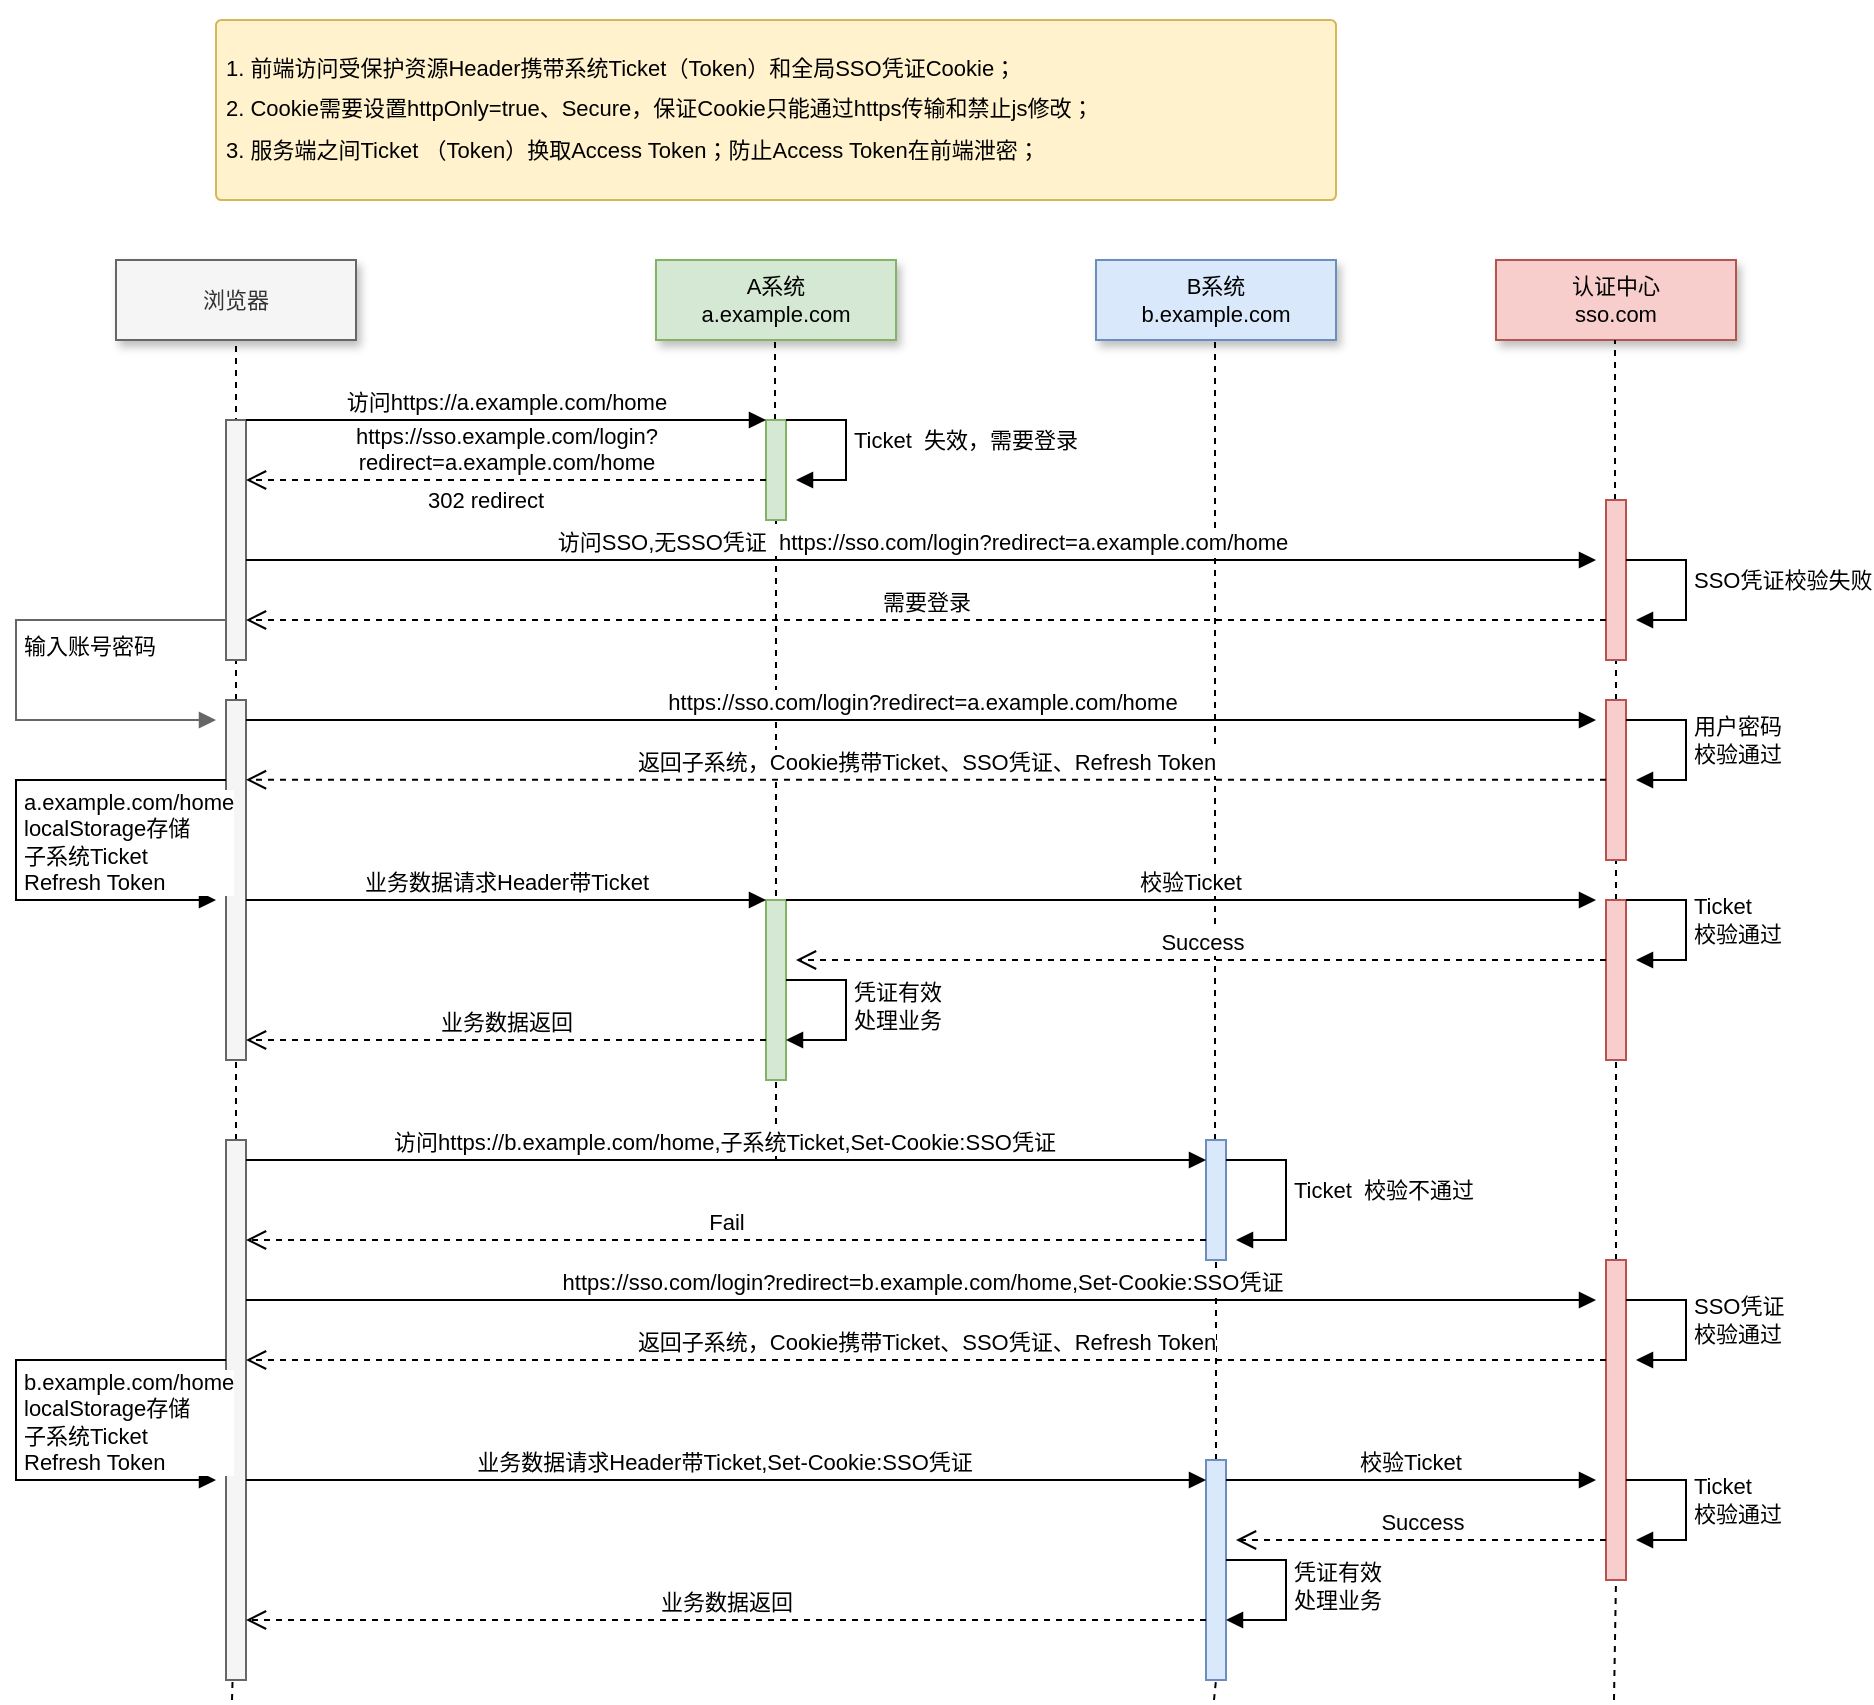 <mxfile version="22.1.4" type="github">
  <diagram name="第 1 页" id="4eC4Y5nyNUY1-vNa9eZq">
    <mxGraphModel dx="2492" dy="1085" grid="1" gridSize="10" guides="1" tooltips="1" connect="1" arrows="1" fold="1" page="1" pageScale="1" pageWidth="827" pageHeight="1169" math="0" shadow="0">
      <root>
        <mxCell id="0" />
        <mxCell id="1" parent="0" />
        <mxCell id="cjf3HgqTAm4N_7wbF4_n-6" value="" style="rounded=1;whiteSpace=wrap;html=1;fillColor=#fff2cc;strokeColor=#d6b656;arcSize=3;fontSize=11;" parent="1" vertex="1">
          <mxGeometry x="-40" y="80" width="560" height="90" as="geometry" />
        </mxCell>
        <mxCell id="cjf3HgqTAm4N_7wbF4_n-5" value="&lt;h1 style=&quot;font-size: 11px;&quot;&gt;&lt;font style=&quot;font-size: 11px; font-weight: normal;&quot;&gt;&lt;br style=&quot;font-size: 11px;&quot;&gt;&lt;/font&gt;&lt;/h1&gt;&lt;h1 style=&quot;font-size: 11px;&quot;&gt;&lt;font style=&quot;font-size: 11px; font-weight: normal;&quot;&gt;1. 前端访问受保护资源Header携带系统Ticket（Token）和全局SSO凭证Cookie；&lt;/font&gt;&lt;/h1&gt;&lt;h1 style=&quot;font-size: 11px;&quot;&gt;&lt;span style=&quot;font-weight: normal; font-size: 11px;&quot;&gt;2. Cookie需要设置httpOnly=true、Secure，保证Cookie只能通过https传输和禁止js修改；&lt;/span&gt;&lt;/h1&gt;&lt;div style=&quot;font-size: 11px;&quot;&gt;&lt;span style=&quot;background-color: initial; font-size: 11px;&quot;&gt;3. 服务端之间Ticket （Token）换取Access Token；防止Access Token在前端泄密；&lt;/span&gt;&lt;/div&gt;" style="text;html=1;strokeColor=none;fillColor=none;spacing=5;spacingTop=-20;whiteSpace=wrap;overflow=hidden;rounded=0;fontSize=11;" parent="1" vertex="1">
          <mxGeometry x="-40" y="80" width="540" height="100" as="geometry" />
        </mxCell>
        <mxCell id="cjf3HgqTAm4N_7wbF4_n-7" value="浏览器" style="rounded=0;whiteSpace=wrap;html=1;fillColor=#f5f5f5;shadow=1;strokeColor=#666666;fontColor=#333333;fontSize=11;" parent="1" vertex="1">
          <mxGeometry x="-90" y="200" width="120" height="40" as="geometry" />
        </mxCell>
        <mxCell id="cjf3HgqTAm4N_7wbF4_n-8" value="A系统&lt;br style=&quot;font-size: 11px;&quot;&gt;a.example.com" style="rounded=0;whiteSpace=wrap;html=1;fillColor=#d5e8d4;shadow=1;strokeColor=#82b366;fontSize=11;" parent="1" vertex="1">
          <mxGeometry x="180" y="200" width="120" height="40" as="geometry" />
        </mxCell>
        <mxCell id="cjf3HgqTAm4N_7wbF4_n-9" value="B系统&lt;br style=&quot;border-color: var(--border-color); font-size: 11px;&quot;&gt;b.example.com" style="rounded=0;whiteSpace=wrap;html=1;fillColor=#dae8fc;shadow=1;strokeColor=#6c8ebf;fontSize=11;" parent="1" vertex="1">
          <mxGeometry x="400" y="200" width="120" height="40" as="geometry" />
        </mxCell>
        <mxCell id="cjf3HgqTAm4N_7wbF4_n-10" value="认证中心&lt;br style=&quot;font-size: 11px;&quot;&gt;sso.com" style="rounded=0;whiteSpace=wrap;html=1;fillColor=#f8cecc;shadow=1;strokeColor=#b85450;fontSize=11;" parent="1" vertex="1">
          <mxGeometry x="600" y="200" width="120" height="40" as="geometry" />
        </mxCell>
        <mxCell id="leE8Cb88VZXqTR05hnTv-3" value="" style="endArrow=none;dashed=1;html=1;rounded=0;entryX=0.5;entryY=1;entryDx=0;entryDy=0;" parent="1" source="leE8Cb88VZXqTR05hnTv-28" target="cjf3HgqTAm4N_7wbF4_n-7" edge="1">
          <mxGeometry width="50" height="50" relative="1" as="geometry">
            <mxPoint x="-30" y="750" as="sourcePoint" />
            <mxPoint x="-5" y="290" as="targetPoint" />
          </mxGeometry>
        </mxCell>
        <mxCell id="leE8Cb88VZXqTR05hnTv-1" value="" style="html=1;points=[[0,0,0,0,5],[0,1,0,0,-5],[1,0,0,0,5],[1,1,0,0,-5]];perimeter=orthogonalPerimeter;outlineConnect=0;targetShapes=umlLifeline;portConstraint=eastwest;newEdgeStyle={&quot;curved&quot;:0,&quot;rounded&quot;:0};fillColor=#f5f5f5;fontColor=#333333;strokeColor=#666666;fontSize=11;" parent="1" vertex="1">
          <mxGeometry x="-35" y="280" width="10" height="120" as="geometry" />
        </mxCell>
        <mxCell id="leE8Cb88VZXqTR05hnTv-4" value="" style="endArrow=none;dashed=1;html=1;rounded=0;entryX=0.5;entryY=1;entryDx=0;entryDy=0;fontSize=11;" parent="1" source="leE8Cb88VZXqTR05hnTv-7" edge="1">
          <mxGeometry width="50" height="50" relative="1" as="geometry">
            <mxPoint x="239.5" y="750" as="sourcePoint" />
            <mxPoint x="239.5" y="240" as="targetPoint" />
          </mxGeometry>
        </mxCell>
        <mxCell id="leE8Cb88VZXqTR05hnTv-5" value="" style="endArrow=none;dashed=1;html=1;rounded=0;entryX=0.5;entryY=1;entryDx=0;entryDy=0;" parent="1" source="leE8Cb88VZXqTR05hnTv-49" edge="1">
          <mxGeometry width="50" height="50" relative="1" as="geometry">
            <mxPoint x="459" y="880" as="sourcePoint" />
            <mxPoint x="459.5" y="240" as="targetPoint" />
          </mxGeometry>
        </mxCell>
        <mxCell id="leE8Cb88VZXqTR05hnTv-6" value="" style="endArrow=none;dashed=1;html=1;rounded=0;entryX=0.5;entryY=1;entryDx=0;entryDy=0;" parent="1" source="leE8Cb88VZXqTR05hnTv-9" edge="1">
          <mxGeometry width="50" height="50" relative="1" as="geometry">
            <mxPoint x="659.5" y="750" as="sourcePoint" />
            <mxPoint x="659.5" y="240" as="targetPoint" />
          </mxGeometry>
        </mxCell>
        <mxCell id="leE8Cb88VZXqTR05hnTv-8" value="" style="endArrow=none;dashed=1;html=1;rounded=0;entryX=0.5;entryY=1;entryDx=0;entryDy=0;" parent="1" target="leE8Cb88VZXqTR05hnTv-7" edge="1">
          <mxGeometry width="50" height="50" relative="1" as="geometry">
            <mxPoint x="240" y="650" as="sourcePoint" />
            <mxPoint x="239.5" y="240" as="targetPoint" />
          </mxGeometry>
        </mxCell>
        <mxCell id="leE8Cb88VZXqTR05hnTv-7" value="" style="html=1;points=[[0,0,0,0,5],[0,1,0,0,-5],[1,0,0,0,5],[1,1,0,0,-5]];perimeter=orthogonalPerimeter;outlineConnect=0;targetShapes=umlLifeline;portConstraint=eastwest;newEdgeStyle={&quot;curved&quot;:0,&quot;rounded&quot;:0};fillColor=#d5e8d4;strokeColor=#82b366;fontSize=11;" parent="1" vertex="1">
          <mxGeometry x="235" y="280" width="10" height="50" as="geometry" />
        </mxCell>
        <mxCell id="leE8Cb88VZXqTR05hnTv-15" value="访问https://a.example.com/home" style="html=1;verticalAlign=bottom;endArrow=block;curved=0;rounded=0;fontSize=11;" parent="1" source="leE8Cb88VZXqTR05hnTv-1" target="leE8Cb88VZXqTR05hnTv-7" edge="1">
          <mxGeometry x="-0.003" width="80" relative="1" as="geometry">
            <mxPoint x="30" y="330" as="sourcePoint" />
            <mxPoint x="110" y="330" as="targetPoint" />
            <Array as="points">
              <mxPoint x="70" y="280" />
            </Array>
            <mxPoint as="offset" />
          </mxGeometry>
        </mxCell>
        <mxCell id="leE8Cb88VZXqTR05hnTv-20" value="Ticket&amp;nbsp; 失效，需要登录" style="html=1;align=left;spacingLeft=2;endArrow=block;rounded=0;edgeStyle=orthogonalEdgeStyle;curved=0;rounded=0;fontSize=11;" parent="1" edge="1">
          <mxGeometry x="-0.06" relative="1" as="geometry">
            <mxPoint x="245" y="280" as="sourcePoint" />
            <Array as="points">
              <mxPoint x="275" y="310" />
            </Array>
            <mxPoint x="250" y="310" as="targetPoint" />
            <mxPoint as="offset" />
          </mxGeometry>
        </mxCell>
        <mxCell id="leE8Cb88VZXqTR05hnTv-22" value="302 redirect" style="text;html=1;strokeColor=none;fillColor=none;align=center;verticalAlign=middle;whiteSpace=wrap;rounded=0;fontSize=11;" parent="1" vertex="1">
          <mxGeometry x="60" y="305" width="70" height="30" as="geometry" />
        </mxCell>
        <mxCell id="leE8Cb88VZXqTR05hnTv-23" value="" style="endArrow=none;dashed=1;html=1;rounded=0;entryX=0.5;entryY=1;entryDx=0;entryDy=0;" parent="1" source="leE8Cb88VZXqTR05hnTv-30" target="leE8Cb88VZXqTR05hnTv-9" edge="1">
          <mxGeometry width="50" height="50" relative="1" as="geometry">
            <mxPoint x="659.5" y="750" as="sourcePoint" />
            <mxPoint x="659.5" y="240" as="targetPoint" />
          </mxGeometry>
        </mxCell>
        <mxCell id="leE8Cb88VZXqTR05hnTv-9" value="" style="html=1;points=[[0,0,0,0,5],[0,1,0,0,-5],[1,0,0,0,5],[1,1,0,0,-5]];perimeter=orthogonalPerimeter;outlineConnect=0;targetShapes=umlLifeline;portConstraint=eastwest;newEdgeStyle={&quot;curved&quot;:0,&quot;rounded&quot;:0};fillColor=#f8cecc;strokeColor=#b85450;fontSize=11;" parent="1" vertex="1">
          <mxGeometry x="655" y="320" width="10" height="80" as="geometry" />
        </mxCell>
        <mxCell id="leE8Cb88VZXqTR05hnTv-25" value="访问SSO,无SSO凭证&amp;nbsp; https://sso.com/login?redirect=a.example.com/home" style="html=1;verticalAlign=bottom;endArrow=block;curved=0;rounded=0;" parent="1" edge="1">
          <mxGeometry width="80" relative="1" as="geometry">
            <mxPoint x="-25" y="350" as="sourcePoint" />
            <mxPoint x="650" y="350" as="targetPoint" />
          </mxGeometry>
        </mxCell>
        <mxCell id="leE8Cb88VZXqTR05hnTv-26" value="SSO凭证校验失败" style="html=1;align=left;spacingLeft=2;endArrow=block;rounded=0;edgeStyle=orthogonalEdgeStyle;curved=0;rounded=0;fontSize=11;" parent="1" edge="1">
          <mxGeometry x="-0.06" relative="1" as="geometry">
            <mxPoint x="665" y="350" as="sourcePoint" />
            <Array as="points">
              <mxPoint x="695" y="380" />
            </Array>
            <mxPoint x="670" y="380" as="targetPoint" />
            <mxPoint as="offset" />
          </mxGeometry>
        </mxCell>
        <mxCell id="leE8Cb88VZXqTR05hnTv-27" value="需要登录" style="html=1;verticalAlign=bottom;endArrow=open;dashed=1;endSize=8;curved=0;rounded=0;" parent="1" target="leE8Cb88VZXqTR05hnTv-1" edge="1">
          <mxGeometry relative="1" as="geometry">
            <mxPoint x="655" y="380" as="sourcePoint" />
            <mxPoint x="-20" y="380" as="targetPoint" />
            <mxPoint as="offset" />
          </mxGeometry>
        </mxCell>
        <mxCell id="leE8Cb88VZXqTR05hnTv-29" value="" style="endArrow=none;dashed=1;html=1;rounded=0;entryX=0.5;entryY=1;entryDx=0;entryDy=0;" parent="1" source="leE8Cb88VZXqTR05hnTv-46" target="leE8Cb88VZXqTR05hnTv-28" edge="1">
          <mxGeometry width="50" height="50" relative="1" as="geometry">
            <mxPoint x="-31" y="880" as="sourcePoint" />
            <mxPoint x="-30" y="240" as="targetPoint" />
          </mxGeometry>
        </mxCell>
        <mxCell id="leE8Cb88VZXqTR05hnTv-28" value="" style="html=1;points=[[0,0,0,0,5],[0,1,0,0,-5],[1,0,0,0,5],[1,1,0,0,-5]];perimeter=orthogonalPerimeter;outlineConnect=0;targetShapes=umlLifeline;portConstraint=eastwest;newEdgeStyle={&quot;curved&quot;:0,&quot;rounded&quot;:0};fillColor=#f5f5f5;fontColor=#333333;strokeColor=#666666;fontSize=11;" parent="1" vertex="1">
          <mxGeometry x="-35" y="420" width="10" height="180" as="geometry" />
        </mxCell>
        <mxCell id="leE8Cb88VZXqTR05hnTv-31" value="" style="endArrow=none;dashed=1;html=1;rounded=0;entryX=0.5;entryY=1;entryDx=0;entryDy=0;" parent="1" source="leE8Cb88VZXqTR05hnTv-39" target="leE8Cb88VZXqTR05hnTv-30" edge="1">
          <mxGeometry width="50" height="50" relative="1" as="geometry">
            <mxPoint x="659.5" y="750" as="sourcePoint" />
            <mxPoint x="660" y="400" as="targetPoint" />
          </mxGeometry>
        </mxCell>
        <mxCell id="leE8Cb88VZXqTR05hnTv-30" value="" style="html=1;points=[[0,0,0,0,5],[0,1,0,0,-5],[1,0,0,0,5],[1,1,0,0,-5]];perimeter=orthogonalPerimeter;outlineConnect=0;targetShapes=umlLifeline;portConstraint=eastwest;newEdgeStyle={&quot;curved&quot;:0,&quot;rounded&quot;:0};fillColor=#f8cecc;strokeColor=#b85450;fontSize=11;" parent="1" vertex="1">
          <mxGeometry x="655" y="420" width="10" height="80" as="geometry" />
        </mxCell>
        <mxCell id="leE8Cb88VZXqTR05hnTv-32" value="https://sso.com/login?redirect=a.example.com/home" style="html=1;verticalAlign=bottom;endArrow=block;curved=0;rounded=0;" parent="1" edge="1">
          <mxGeometry width="80" relative="1" as="geometry">
            <mxPoint x="-25" y="430" as="sourcePoint" />
            <mxPoint x="650" y="430" as="targetPoint" />
          </mxGeometry>
        </mxCell>
        <mxCell id="leE8Cb88VZXqTR05hnTv-33" value="输入账号密码" style="html=1;align=left;spacingLeft=2;endArrow=block;rounded=0;edgeStyle=orthogonalEdgeStyle;curved=0;rounded=0;fontSize=11;fillColor=#f5f5f5;strokeColor=#666666;" parent="1" edge="1">
          <mxGeometry x="0.003" relative="1" as="geometry">
            <mxPoint x="-35" y="400" as="sourcePoint" />
            <Array as="points">
              <mxPoint x="-35" y="380" />
              <mxPoint x="-140" y="380" />
              <mxPoint x="-140" y="430" />
              <mxPoint x="-40" y="430" />
            </Array>
            <mxPoint x="-40" y="430" as="targetPoint" />
            <mxPoint as="offset" />
          </mxGeometry>
        </mxCell>
        <mxCell id="leE8Cb88VZXqTR05hnTv-34" value="用户密码&lt;br&gt;校验通过" style="html=1;align=left;spacingLeft=2;endArrow=block;rounded=0;edgeStyle=orthogonalEdgeStyle;curved=0;rounded=0;fontSize=11;" parent="1" edge="1">
          <mxGeometry x="-0.06" relative="1" as="geometry">
            <mxPoint x="665" y="430" as="sourcePoint" />
            <Array as="points">
              <mxPoint x="695" y="430" />
              <mxPoint x="695" y="460" />
              <mxPoint x="670" y="460" />
            </Array>
            <mxPoint x="670" y="460" as="targetPoint" />
            <mxPoint as="offset" />
          </mxGeometry>
        </mxCell>
        <mxCell id="leE8Cb88VZXqTR05hnTv-35" value="返回子系统，Cookie携带Ticket、SSO凭证、Refresh Token" style="html=1;verticalAlign=bottom;endArrow=open;dashed=1;endSize=8;curved=0;rounded=0;" parent="1" edge="1">
          <mxGeometry relative="1" as="geometry">
            <mxPoint x="655" y="459.87" as="sourcePoint" />
            <mxPoint x="-25" y="459.87" as="targetPoint" />
            <mxPoint as="offset" />
          </mxGeometry>
        </mxCell>
        <mxCell id="leE8Cb88VZXqTR05hnTv-36" value="a.example.com/home&lt;br&gt;localStorage存储&lt;br&gt;子系统Ticket&lt;br&gt;Refresh Token" style="html=1;align=left;spacingLeft=2;endArrow=block;rounded=0;edgeStyle=orthogonalEdgeStyle;curved=0;rounded=0;fontSize=11;" parent="1" source="leE8Cb88VZXqTR05hnTv-28" edge="1">
          <mxGeometry x="0.021" relative="1" as="geometry">
            <mxPoint x="-35" y="500" as="sourcePoint" />
            <Array as="points">
              <mxPoint x="-140" y="460" />
              <mxPoint x="-140" y="520" />
            </Array>
            <mxPoint x="-40" y="520" as="targetPoint" />
            <mxPoint as="offset" />
          </mxGeometry>
        </mxCell>
        <mxCell id="leE8Cb88VZXqTR05hnTv-37" value="" style="html=1;points=[[0,0,0,0,5],[0,1,0,0,-5],[1,0,0,0,5],[1,1,0,0,-5]];perimeter=orthogonalPerimeter;outlineConnect=0;targetShapes=umlLifeline;portConstraint=eastwest;newEdgeStyle={&quot;curved&quot;:0,&quot;rounded&quot;:0};fillColor=#d5e8d4;strokeColor=#82b366;fontSize=11;" parent="1" vertex="1">
          <mxGeometry x="235" y="520" width="10" height="90" as="geometry" />
        </mxCell>
        <mxCell id="leE8Cb88VZXqTR05hnTv-38" value="业务数据请求Header带Ticket" style="html=1;verticalAlign=bottom;endArrow=block;curved=0;rounded=0;fontSize=11;" parent="1" edge="1">
          <mxGeometry x="-0.004" width="80" relative="1" as="geometry">
            <mxPoint x="-25" y="520" as="sourcePoint" />
            <mxPoint x="235" y="520" as="targetPoint" />
            <Array as="points">
              <mxPoint x="70" y="520" />
            </Array>
            <mxPoint as="offset" />
          </mxGeometry>
        </mxCell>
        <mxCell id="leE8Cb88VZXqTR05hnTv-40" value="" style="endArrow=none;dashed=1;html=1;rounded=0;entryX=0.5;entryY=1;entryDx=0;entryDy=0;" parent="1" source="leE8Cb88VZXqTR05hnTv-55" target="leE8Cb88VZXqTR05hnTv-39" edge="1">
          <mxGeometry width="50" height="50" relative="1" as="geometry">
            <mxPoint x="659" y="880" as="sourcePoint" />
            <mxPoint x="660" y="500" as="targetPoint" />
          </mxGeometry>
        </mxCell>
        <mxCell id="leE8Cb88VZXqTR05hnTv-39" value="" style="html=1;points=[[0,0,0,0,5],[0,1,0,0,-5],[1,0,0,0,5],[1,1,0,0,-5]];perimeter=orthogonalPerimeter;outlineConnect=0;targetShapes=umlLifeline;portConstraint=eastwest;newEdgeStyle={&quot;curved&quot;:0,&quot;rounded&quot;:0};fillColor=#f8cecc;strokeColor=#b85450;fontSize=11;" parent="1" vertex="1">
          <mxGeometry x="655" y="520" width="10" height="80" as="geometry" />
        </mxCell>
        <mxCell id="leE8Cb88VZXqTR05hnTv-41" value="校验Ticket" style="html=1;verticalAlign=bottom;endArrow=block;curved=0;rounded=0;fontSize=11;" parent="1" edge="1">
          <mxGeometry x="-0.004" width="80" relative="1" as="geometry">
            <mxPoint x="245" y="520" as="sourcePoint" />
            <mxPoint x="650" y="520" as="targetPoint" />
            <Array as="points">
              <mxPoint x="340" y="520" />
            </Array>
            <mxPoint as="offset" />
          </mxGeometry>
        </mxCell>
        <mxCell id="leE8Cb88VZXqTR05hnTv-42" value="Ticket&lt;br&gt;校验通过" style="html=1;align=left;spacingLeft=2;endArrow=block;rounded=0;edgeStyle=orthogonalEdgeStyle;curved=0;rounded=0;fontSize=11;" parent="1" edge="1">
          <mxGeometry x="-0.06" relative="1" as="geometry">
            <mxPoint x="665" y="520" as="sourcePoint" />
            <Array as="points">
              <mxPoint x="695" y="550" />
            </Array>
            <mxPoint x="670" y="550" as="targetPoint" />
            <mxPoint as="offset" />
          </mxGeometry>
        </mxCell>
        <mxCell id="leE8Cb88VZXqTR05hnTv-43" value="Success" style="html=1;verticalAlign=bottom;endArrow=open;dashed=1;endSize=8;curved=0;rounded=0;" parent="1" edge="1">
          <mxGeometry relative="1" as="geometry">
            <mxPoint x="655" y="550" as="sourcePoint" />
            <mxPoint x="250" y="550" as="targetPoint" />
          </mxGeometry>
        </mxCell>
        <mxCell id="leE8Cb88VZXqTR05hnTv-44" value="凭证有效&lt;br&gt;处理业务" style="html=1;align=left;spacingLeft=2;endArrow=block;rounded=0;edgeStyle=orthogonalEdgeStyle;curved=0;rounded=0;fontSize=11;" parent="1" target="leE8Cb88VZXqTR05hnTv-37" edge="1">
          <mxGeometry x="-0.06" relative="1" as="geometry">
            <mxPoint x="245" y="560" as="sourcePoint" />
            <Array as="points">
              <mxPoint x="275" y="560" />
              <mxPoint x="275" y="590" />
            </Array>
            <mxPoint x="250" y="590" as="targetPoint" />
            <mxPoint as="offset" />
          </mxGeometry>
        </mxCell>
        <mxCell id="leE8Cb88VZXqTR05hnTv-45" value="业务数据返回" style="html=1;verticalAlign=bottom;endArrow=open;dashed=1;endSize=8;curved=0;rounded=0;" parent="1" target="leE8Cb88VZXqTR05hnTv-28" edge="1">
          <mxGeometry relative="1" as="geometry">
            <mxPoint x="235" y="590" as="sourcePoint" />
            <mxPoint y="590" as="targetPoint" />
          </mxGeometry>
        </mxCell>
        <mxCell id="leE8Cb88VZXqTR05hnTv-47" value="" style="endArrow=none;dashed=1;html=1;rounded=0;entryX=0.5;entryY=1;entryDx=0;entryDy=0;" parent="1" target="leE8Cb88VZXqTR05hnTv-46" edge="1">
          <mxGeometry width="50" height="50" relative="1" as="geometry">
            <mxPoint x="-32" y="920" as="sourcePoint" />
            <mxPoint x="-30" y="600" as="targetPoint" />
            <Array as="points">
              <mxPoint x="-30" y="850" />
            </Array>
          </mxGeometry>
        </mxCell>
        <mxCell id="leE8Cb88VZXqTR05hnTv-46" value="" style="html=1;points=[[0,0,0,0,5],[0,1,0,0,-5],[1,0,0,0,5],[1,1,0,0,-5]];perimeter=orthogonalPerimeter;outlineConnect=0;targetShapes=umlLifeline;portConstraint=eastwest;newEdgeStyle={&quot;curved&quot;:0,&quot;rounded&quot;:0};fillColor=#f5f5f5;fontColor=#333333;strokeColor=#666666;fontSize=11;" parent="1" vertex="1">
          <mxGeometry x="-35" y="640" width="10" height="270" as="geometry" />
        </mxCell>
        <mxCell id="leE8Cb88VZXqTR05hnTv-50" value="" style="endArrow=none;dashed=1;html=1;rounded=0;entryX=0.5;entryY=1;entryDx=0;entryDy=0;" parent="1" source="leE8Cb88VZXqTR05hnTv-60" target="leE8Cb88VZXqTR05hnTv-49" edge="1">
          <mxGeometry width="50" height="50" relative="1" as="geometry">
            <mxPoint x="459" y="880" as="sourcePoint" />
            <mxPoint x="459.5" y="240" as="targetPoint" />
          </mxGeometry>
        </mxCell>
        <mxCell id="leE8Cb88VZXqTR05hnTv-49" value="" style="html=1;points=[[0,0,0,0,5],[0,1,0,0,-5],[1,0,0,0,5],[1,1,0,0,-5]];perimeter=orthogonalPerimeter;outlineConnect=0;targetShapes=umlLifeline;portConstraint=eastwest;newEdgeStyle={&quot;curved&quot;:0,&quot;rounded&quot;:0};fillColor=#dae8fc;strokeColor=#6c8ebf;fontSize=11;" parent="1" vertex="1">
          <mxGeometry x="455" y="640" width="10" height="60" as="geometry" />
        </mxCell>
        <mxCell id="leE8Cb88VZXqTR05hnTv-51" value="访问https://b.example.com/home,子系统Ticket,Set-Cookie:SSO凭证" style="html=1;verticalAlign=bottom;endArrow=block;curved=0;rounded=0;fontSize=11;" parent="1" target="leE8Cb88VZXqTR05hnTv-49" edge="1">
          <mxGeometry x="-0.005" width="80" relative="1" as="geometry">
            <mxPoint x="-25" y="650" as="sourcePoint" />
            <mxPoint x="235" y="650" as="targetPoint" />
            <Array as="points">
              <mxPoint x="70" y="650" />
            </Array>
            <mxPoint as="offset" />
          </mxGeometry>
        </mxCell>
        <mxCell id="leE8Cb88VZXqTR05hnTv-52" value="Ticket&amp;nbsp; 校验不通过" style="html=1;align=left;spacingLeft=2;endArrow=block;rounded=0;edgeStyle=orthogonalEdgeStyle;curved=0;rounded=0;fontSize=11;" parent="1" edge="1">
          <mxGeometry x="-0.053" relative="1" as="geometry">
            <mxPoint x="465" y="650" as="sourcePoint" />
            <Array as="points">
              <mxPoint x="495" y="650" />
              <mxPoint x="495" y="690" />
              <mxPoint x="470" y="690" />
            </Array>
            <mxPoint x="470" y="690" as="targetPoint" />
            <mxPoint as="offset" />
          </mxGeometry>
        </mxCell>
        <mxCell id="leE8Cb88VZXqTR05hnTv-53" value="https://sso.example.com/login?&lt;br&gt;redirect=a.example.com/home" style="html=1;verticalAlign=bottom;endArrow=open;dashed=1;endSize=8;curved=0;rounded=0;" parent="1" edge="1">
          <mxGeometry relative="1" as="geometry">
            <mxPoint x="235" y="310" as="sourcePoint" />
            <mxPoint x="-25" y="310" as="targetPoint" />
          </mxGeometry>
        </mxCell>
        <mxCell id="leE8Cb88VZXqTR05hnTv-54" value="Fail" style="html=1;verticalAlign=bottom;endArrow=open;dashed=1;endSize=8;curved=0;rounded=0;" parent="1" target="leE8Cb88VZXqTR05hnTv-46" edge="1">
          <mxGeometry relative="1" as="geometry">
            <mxPoint x="455" y="690" as="sourcePoint" />
            <mxPoint x="195" y="690" as="targetPoint" />
          </mxGeometry>
        </mxCell>
        <mxCell id="leE8Cb88VZXqTR05hnTv-56" value="" style="endArrow=none;dashed=1;html=1;rounded=0;entryX=0.5;entryY=1;entryDx=0;entryDy=0;" parent="1" target="leE8Cb88VZXqTR05hnTv-55" edge="1">
          <mxGeometry width="50" height="50" relative="1" as="geometry">
            <mxPoint x="659" y="920" as="sourcePoint" />
            <mxPoint x="660" y="600" as="targetPoint" />
          </mxGeometry>
        </mxCell>
        <mxCell id="leE8Cb88VZXqTR05hnTv-55" value="" style="html=1;points=[[0,0,0,0,5],[0,1,0,0,-5],[1,0,0,0,5],[1,1,0,0,-5]];perimeter=orthogonalPerimeter;outlineConnect=0;targetShapes=umlLifeline;portConstraint=eastwest;newEdgeStyle={&quot;curved&quot;:0,&quot;rounded&quot;:0};fillColor=#f8cecc;strokeColor=#b85450;fontSize=11;" parent="1" vertex="1">
          <mxGeometry x="655" y="700" width="10" height="160" as="geometry" />
        </mxCell>
        <mxCell id="leE8Cb88VZXqTR05hnTv-57" value="SSO凭证&lt;br&gt;校验通过" style="html=1;align=left;spacingLeft=2;endArrow=block;rounded=0;edgeStyle=orthogonalEdgeStyle;curved=0;rounded=0;fontSize=11;" parent="1" edge="1">
          <mxGeometry x="-0.06" relative="1" as="geometry">
            <mxPoint x="665" y="720" as="sourcePoint" />
            <Array as="points">
              <mxPoint x="695" y="750" />
            </Array>
            <mxPoint x="670" y="750" as="targetPoint" />
            <mxPoint as="offset" />
          </mxGeometry>
        </mxCell>
        <mxCell id="leE8Cb88VZXqTR05hnTv-58" value="https://sso.com/login?redirect=b.example.com/home,Set-Cookie:SSO凭证" style="html=1;verticalAlign=bottom;endArrow=block;curved=0;rounded=0;" parent="1" edge="1">
          <mxGeometry x="0.0" width="80" relative="1" as="geometry">
            <mxPoint x="-25" y="720" as="sourcePoint" />
            <mxPoint x="650" y="720" as="targetPoint" />
            <mxPoint as="offset" />
          </mxGeometry>
        </mxCell>
        <mxCell id="leE8Cb88VZXqTR05hnTv-59" value="返回子系统，Cookie携带Ticket、SSO凭证、Refresh Token" style="html=1;verticalAlign=bottom;endArrow=open;dashed=1;endSize=8;curved=0;rounded=0;" parent="1" target="leE8Cb88VZXqTR05hnTv-46" edge="1">
          <mxGeometry relative="1" as="geometry">
            <mxPoint x="655" y="750" as="sourcePoint" />
            <mxPoint x="480" y="750" as="targetPoint" />
            <mxPoint as="offset" />
          </mxGeometry>
        </mxCell>
        <mxCell id="leE8Cb88VZXqTR05hnTv-61" value="" style="endArrow=none;dashed=1;html=1;rounded=0;entryX=0.5;entryY=1;entryDx=0;entryDy=0;" parent="1" target="leE8Cb88VZXqTR05hnTv-60" edge="1">
          <mxGeometry width="50" height="50" relative="1" as="geometry">
            <mxPoint x="459" y="920" as="sourcePoint" />
            <mxPoint x="460" y="700" as="targetPoint" />
          </mxGeometry>
        </mxCell>
        <mxCell id="leE8Cb88VZXqTR05hnTv-60" value="" style="html=1;points=[[0,0,0,0,5],[0,1,0,0,-5],[1,0,0,0,5],[1,1,0,0,-5]];perimeter=orthogonalPerimeter;outlineConnect=0;targetShapes=umlLifeline;portConstraint=eastwest;newEdgeStyle={&quot;curved&quot;:0,&quot;rounded&quot;:0};fillColor=#dae8fc;strokeColor=#6c8ebf;fontSize=11;" parent="1" vertex="1">
          <mxGeometry x="455" y="800" width="10" height="110" as="geometry" />
        </mxCell>
        <mxCell id="leE8Cb88VZXqTR05hnTv-68" value="b.example.com/home&lt;br&gt;localStorage存储&lt;br&gt;子系统Ticket&lt;br&gt;Refresh Token" style="html=1;align=left;spacingLeft=2;endArrow=block;rounded=0;edgeStyle=orthogonalEdgeStyle;curved=0;rounded=0;fontSize=11;" parent="1" edge="1">
          <mxGeometry x="0.021" relative="1" as="geometry">
            <mxPoint x="-35" y="750" as="sourcePoint" />
            <Array as="points">
              <mxPoint x="-140" y="750" />
              <mxPoint x="-140" y="810" />
            </Array>
            <mxPoint x="-40" y="810" as="targetPoint" />
            <mxPoint as="offset" />
          </mxGeometry>
        </mxCell>
        <mxCell id="leE8Cb88VZXqTR05hnTv-69" value="业务数据请求Header带Ticket,Set-Cookie:SSO凭证" style="html=1;verticalAlign=bottom;endArrow=block;curved=0;rounded=0;fontSize=11;" parent="1" target="leE8Cb88VZXqTR05hnTv-60" edge="1">
          <mxGeometry x="-0.004" width="80" relative="1" as="geometry">
            <mxPoint x="-25" y="810" as="sourcePoint" />
            <mxPoint x="235" y="810" as="targetPoint" />
            <Array as="points">
              <mxPoint x="70" y="810" />
            </Array>
            <mxPoint as="offset" />
          </mxGeometry>
        </mxCell>
        <mxCell id="leE8Cb88VZXqTR05hnTv-70" value="校验Ticket" style="html=1;verticalAlign=bottom;endArrow=block;curved=0;rounded=0;fontSize=11;" parent="1" edge="1">
          <mxGeometry x="-0.009" width="80" relative="1" as="geometry">
            <mxPoint x="465" y="810" as="sourcePoint" />
            <mxPoint x="650" y="810" as="targetPoint" />
            <Array as="points" />
            <mxPoint as="offset" />
          </mxGeometry>
        </mxCell>
        <mxCell id="leE8Cb88VZXqTR05hnTv-71" value="Ticket&lt;br style=&quot;border-color: var(--border-color);&quot;&gt;校验通过" style="html=1;align=left;spacingLeft=2;endArrow=block;rounded=0;edgeStyle=orthogonalEdgeStyle;curved=0;rounded=0;fontSize=11;" parent="1" edge="1">
          <mxGeometry x="-0.059" relative="1" as="geometry">
            <mxPoint x="665" y="810" as="sourcePoint" />
            <Array as="points">
              <mxPoint x="695" y="840" />
            </Array>
            <mxPoint x="670" y="840" as="targetPoint" />
            <mxPoint as="offset" />
          </mxGeometry>
        </mxCell>
        <mxCell id="leE8Cb88VZXqTR05hnTv-72" value="Success" style="html=1;verticalAlign=bottom;endArrow=open;dashed=1;endSize=8;curved=0;rounded=0;" parent="1" edge="1">
          <mxGeometry relative="1" as="geometry">
            <mxPoint x="655" y="840" as="sourcePoint" />
            <mxPoint x="470" y="840" as="targetPoint" />
          </mxGeometry>
        </mxCell>
        <mxCell id="leE8Cb88VZXqTR05hnTv-73" value="凭证有效&lt;br&gt;处理业务" style="html=1;align=left;spacingLeft=2;endArrow=block;rounded=0;edgeStyle=orthogonalEdgeStyle;curved=0;rounded=0;fontSize=11;" parent="1" edge="1">
          <mxGeometry x="-0.06" relative="1" as="geometry">
            <mxPoint x="465" y="850" as="sourcePoint" />
            <Array as="points">
              <mxPoint x="495" y="850" />
              <mxPoint x="495" y="880" />
            </Array>
            <mxPoint x="465" y="880" as="targetPoint" />
            <mxPoint as="offset" />
          </mxGeometry>
        </mxCell>
        <mxCell id="leE8Cb88VZXqTR05hnTv-74" value="业务数据返回" style="html=1;verticalAlign=bottom;endArrow=open;dashed=1;endSize=8;curved=0;rounded=0;" parent="1" target="leE8Cb88VZXqTR05hnTv-46" edge="1">
          <mxGeometry relative="1" as="geometry">
            <mxPoint x="455" y="880" as="sourcePoint" />
            <mxPoint x="-20" y="879" as="targetPoint" />
          </mxGeometry>
        </mxCell>
      </root>
    </mxGraphModel>
  </diagram>
</mxfile>
